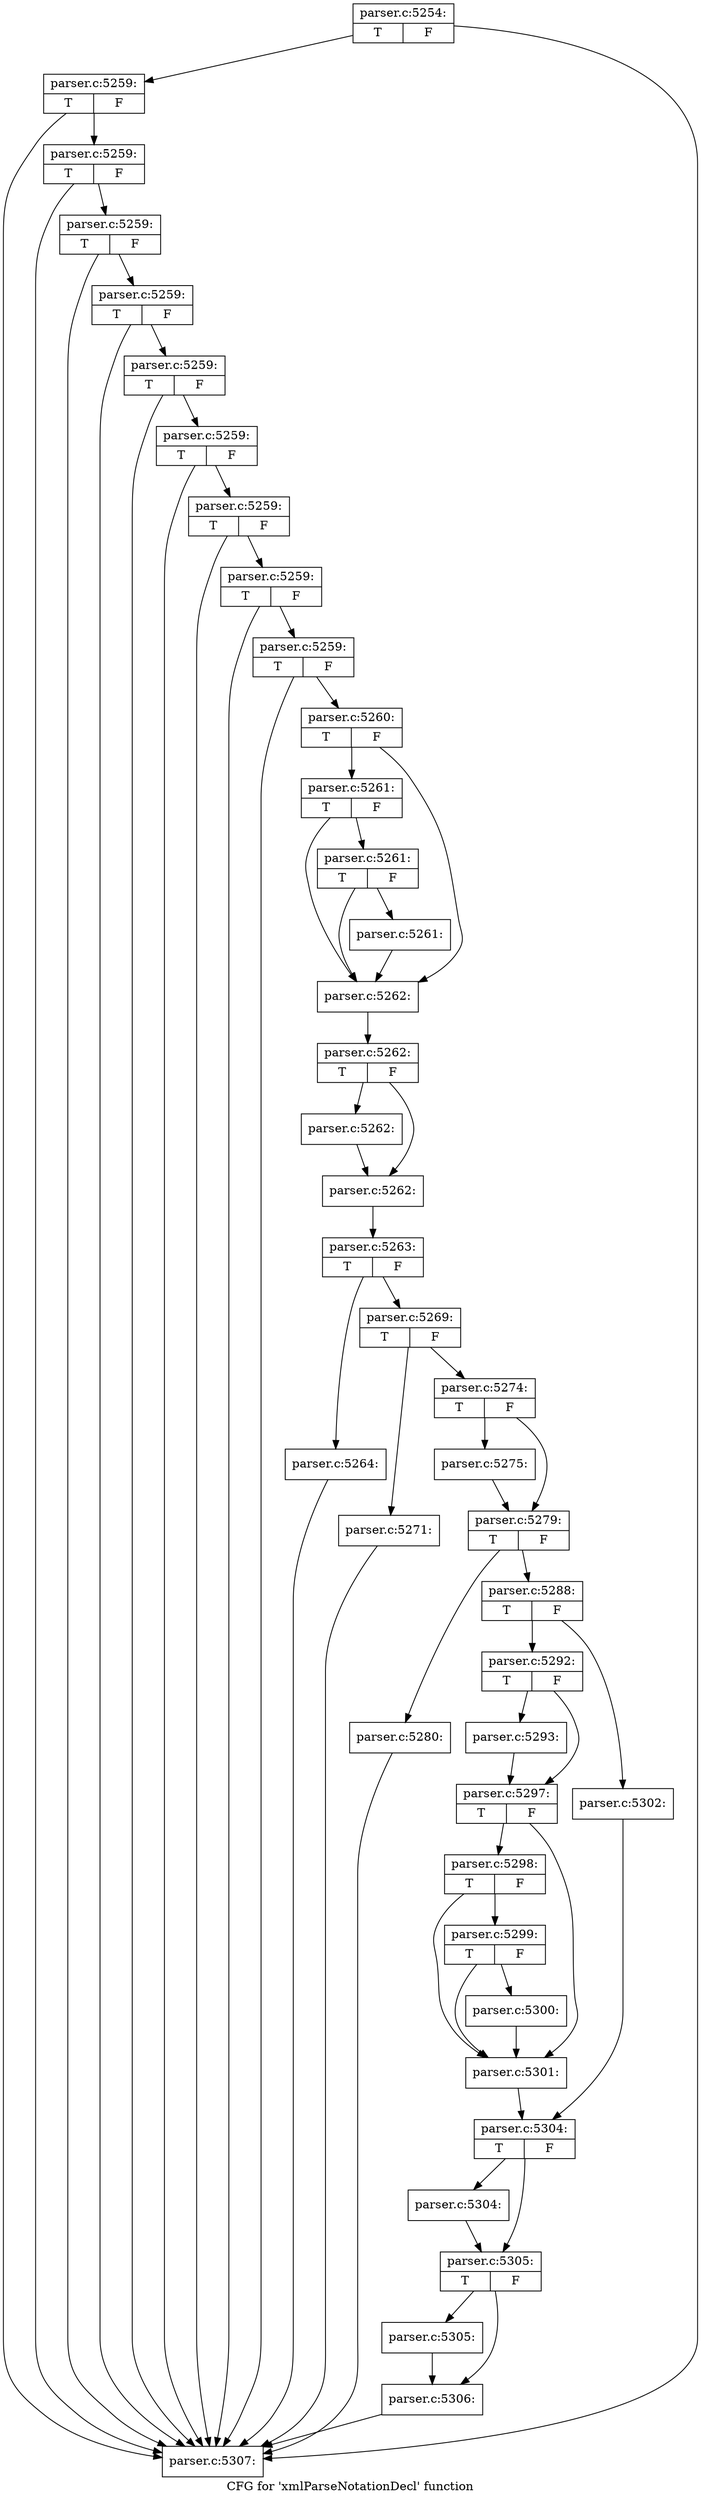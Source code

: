 digraph "CFG for 'xmlParseNotationDecl' function" {
	label="CFG for 'xmlParseNotationDecl' function";

	Node0x55d73b8666d0 [shape=record,label="{parser.c:5254:|{<s0>T|<s1>F}}"];
	Node0x55d73b8666d0 -> Node0x55d73b8135e0;
	Node0x55d73b8666d0 -> Node0x55d73b8132e0;
	Node0x55d73b8135e0 [shape=record,label="{parser.c:5259:|{<s0>T|<s1>F}}"];
	Node0x55d73b8135e0 -> Node0x55d73b813590;
	Node0x55d73b8135e0 -> Node0x55d73b8132e0;
	Node0x55d73b813590 [shape=record,label="{parser.c:5259:|{<s0>T|<s1>F}}"];
	Node0x55d73b813590 -> Node0x55d73b813540;
	Node0x55d73b813590 -> Node0x55d73b8132e0;
	Node0x55d73b813540 [shape=record,label="{parser.c:5259:|{<s0>T|<s1>F}}"];
	Node0x55d73b813540 -> Node0x55d73b8134f0;
	Node0x55d73b813540 -> Node0x55d73b8132e0;
	Node0x55d73b8134f0 [shape=record,label="{parser.c:5259:|{<s0>T|<s1>F}}"];
	Node0x55d73b8134f0 -> Node0x55d73b8134a0;
	Node0x55d73b8134f0 -> Node0x55d73b8132e0;
	Node0x55d73b8134a0 [shape=record,label="{parser.c:5259:|{<s0>T|<s1>F}}"];
	Node0x55d73b8134a0 -> Node0x55d73b813450;
	Node0x55d73b8134a0 -> Node0x55d73b8132e0;
	Node0x55d73b813450 [shape=record,label="{parser.c:5259:|{<s0>T|<s1>F}}"];
	Node0x55d73b813450 -> Node0x55d73b813400;
	Node0x55d73b813450 -> Node0x55d73b8132e0;
	Node0x55d73b813400 [shape=record,label="{parser.c:5259:|{<s0>T|<s1>F}}"];
	Node0x55d73b813400 -> Node0x55d73b8133b0;
	Node0x55d73b813400 -> Node0x55d73b8132e0;
	Node0x55d73b8133b0 [shape=record,label="{parser.c:5259:|{<s0>T|<s1>F}}"];
	Node0x55d73b8133b0 -> Node0x55d73b813330;
	Node0x55d73b8133b0 -> Node0x55d73b8132e0;
	Node0x55d73b813330 [shape=record,label="{parser.c:5259:|{<s0>T|<s1>F}}"];
	Node0x55d73b813330 -> Node0x55d73b813290;
	Node0x55d73b813330 -> Node0x55d73b8132e0;
	Node0x55d73b813290 [shape=record,label="{parser.c:5260:|{<s0>T|<s1>F}}"];
	Node0x55d73b813290 -> Node0x55d73b9d9380;
	Node0x55d73b813290 -> Node0x55d73b9d92b0;
	Node0x55d73b9d9380 [shape=record,label="{parser.c:5261:|{<s0>T|<s1>F}}"];
	Node0x55d73b9d9380 -> Node0x55d73b9d9300;
	Node0x55d73b9d9380 -> Node0x55d73b9d92b0;
	Node0x55d73b9d9300 [shape=record,label="{parser.c:5261:|{<s0>T|<s1>F}}"];
	Node0x55d73b9d9300 -> Node0x55d73b9d9260;
	Node0x55d73b9d9300 -> Node0x55d73b9d92b0;
	Node0x55d73b9d9260 [shape=record,label="{parser.c:5261:}"];
	Node0x55d73b9d9260 -> Node0x55d73b9d92b0;
	Node0x55d73b9d92b0 [shape=record,label="{parser.c:5262:}"];
	Node0x55d73b9d92b0 -> Node0x55d73b9da680;
	Node0x55d73b9da680 [shape=record,label="{parser.c:5262:|{<s0>T|<s1>F}}"];
	Node0x55d73b9da680 -> Node0x55d73b9db190;
	Node0x55d73b9da680 -> Node0x55d73b9db1e0;
	Node0x55d73b9db190 [shape=record,label="{parser.c:5262:}"];
	Node0x55d73b9db190 -> Node0x55d73b9db1e0;
	Node0x55d73b9db1e0 [shape=record,label="{parser.c:5262:}"];
	Node0x55d73b9db1e0 -> Node0x55d73b9da5e0;
	Node0x55d73b9da5e0 [shape=record,label="{parser.c:5263:|{<s0>T|<s1>F}}"];
	Node0x55d73b9da5e0 -> Node0x55d73b9da630;
	Node0x55d73b9da5e0 -> Node0x55d73b9dba50;
	Node0x55d73b9da630 [shape=record,label="{parser.c:5264:}"];
	Node0x55d73b9da630 -> Node0x55d73b8132e0;
	Node0x55d73b9dba50 [shape=record,label="{parser.c:5269:|{<s0>T|<s1>F}}"];
	Node0x55d73b9dba50 -> Node0x55d73b9dc490;
	Node0x55d73b9dba50 -> Node0x55d73b9dc4e0;
	Node0x55d73b9dc490 [shape=record,label="{parser.c:5271:}"];
	Node0x55d73b9dc490 -> Node0x55d73b8132e0;
	Node0x55d73b9dc4e0 [shape=record,label="{parser.c:5274:|{<s0>T|<s1>F}}"];
	Node0x55d73b9dc4e0 -> Node0x55d73b9dcb40;
	Node0x55d73b9dc4e0 -> Node0x55d73b9dcb90;
	Node0x55d73b9dcb40 [shape=record,label="{parser.c:5275:}"];
	Node0x55d73b9dcb40 -> Node0x55d73b9dcb90;
	Node0x55d73b9dcb90 [shape=record,label="{parser.c:5279:|{<s0>T|<s1>F}}"];
	Node0x55d73b9dcb90 -> Node0x55d73b9dd580;
	Node0x55d73b9dcb90 -> Node0x55d73b9dd5d0;
	Node0x55d73b9dd580 [shape=record,label="{parser.c:5280:}"];
	Node0x55d73b9dd580 -> Node0x55d73b8132e0;
	Node0x55d73b9dd5d0 [shape=record,label="{parser.c:5288:|{<s0>T|<s1>F}}"];
	Node0x55d73b9dd5d0 -> Node0x55d73b9de260;
	Node0x55d73b9dd5d0 -> Node0x55d73b9de300;
	Node0x55d73b9de260 [shape=record,label="{parser.c:5292:|{<s0>T|<s1>F}}"];
	Node0x55d73b9de260 -> Node0x55d73b9de980;
	Node0x55d73b9de260 -> Node0x55d73b9de9d0;
	Node0x55d73b9de980 [shape=record,label="{parser.c:5293:}"];
	Node0x55d73b9de980 -> Node0x55d73b9de9d0;
	Node0x55d73b9de9d0 [shape=record,label="{parser.c:5297:|{<s0>T|<s1>F}}"];
	Node0x55d73b9de9d0 -> Node0x55d73b9df640;
	Node0x55d73b9de9d0 -> Node0x55d73b9df570;
	Node0x55d73b9df640 [shape=record,label="{parser.c:5298:|{<s0>T|<s1>F}}"];
	Node0x55d73b9df640 -> Node0x55d73b9df570;
	Node0x55d73b9df640 -> Node0x55d73b9df5c0;
	Node0x55d73b9df5c0 [shape=record,label="{parser.c:5299:|{<s0>T|<s1>F}}"];
	Node0x55d73b9df5c0 -> Node0x55d73b9df520;
	Node0x55d73b9df5c0 -> Node0x55d73b9df570;
	Node0x55d73b9df520 [shape=record,label="{parser.c:5300:}"];
	Node0x55d73b9df520 -> Node0x55d73b9df570;
	Node0x55d73b9df570 [shape=record,label="{parser.c:5301:}"];
	Node0x55d73b9df570 -> Node0x55d73b9de2b0;
	Node0x55d73b9de300 [shape=record,label="{parser.c:5302:}"];
	Node0x55d73b9de300 -> Node0x55d73b9de2b0;
	Node0x55d73b9de2b0 [shape=record,label="{parser.c:5304:|{<s0>T|<s1>F}}"];
	Node0x55d73b9de2b0 -> Node0x55d73b9e0e20;
	Node0x55d73b9de2b0 -> Node0x55d73b9e0e70;
	Node0x55d73b9e0e20 [shape=record,label="{parser.c:5304:}"];
	Node0x55d73b9e0e20 -> Node0x55d73b9e0e70;
	Node0x55d73b9e0e70 [shape=record,label="{parser.c:5305:|{<s0>T|<s1>F}}"];
	Node0x55d73b9e0e70 -> Node0x55d73b9e13a0;
	Node0x55d73b9e0e70 -> Node0x55d73b9e13f0;
	Node0x55d73b9e13a0 [shape=record,label="{parser.c:5305:}"];
	Node0x55d73b9e13a0 -> Node0x55d73b9e13f0;
	Node0x55d73b9e13f0 [shape=record,label="{parser.c:5306:}"];
	Node0x55d73b9e13f0 -> Node0x55d73b8132e0;
	Node0x55d73b8132e0 [shape=record,label="{parser.c:5307:}"];
}
